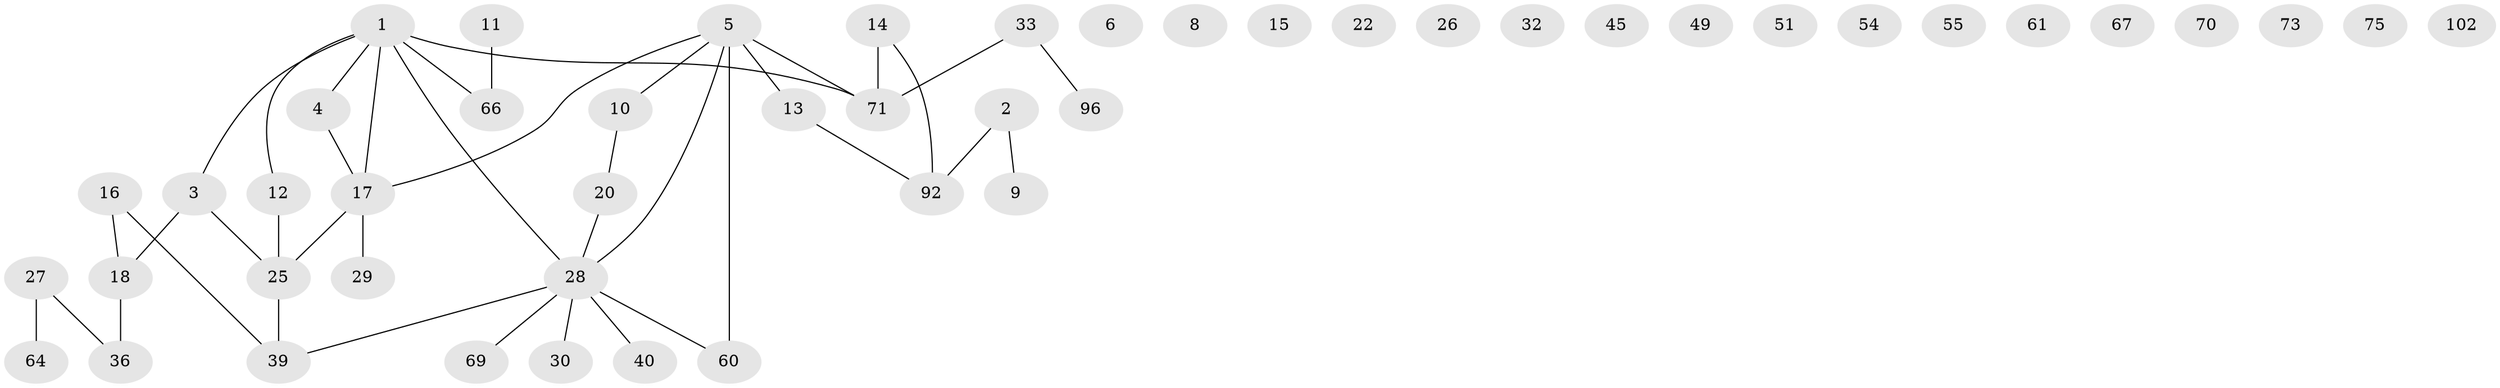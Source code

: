 // original degree distribution, {4: 0.10679611650485436, 2: 0.30097087378640774, 1: 0.27184466019417475, 3: 0.1553398058252427, 0: 0.14563106796116504, 5: 0.009708737864077669, 7: 0.009708737864077669}
// Generated by graph-tools (version 1.1) at 2025/16/03/04/25 18:16:35]
// undirected, 48 vertices, 40 edges
graph export_dot {
graph [start="1"]
  node [color=gray90,style=filled];
  1 [super="+21+19"];
  2 [super="+23"];
  3 [super="+65"];
  4 [super="+62"];
  5 [super="+78+42"];
  6 [super="+7"];
  8;
  9 [super="+84"];
  10 [super="+63"];
  11 [super="+24"];
  12;
  13;
  14 [super="+41+72"];
  15;
  16 [super="+86+79+48"];
  17 [super="+94+46"];
  18 [super="+35"];
  20;
  22;
  25 [super="+50"];
  26;
  27 [super="+31"];
  28 [super="+34+57"];
  29 [super="+47"];
  30;
  32;
  33 [super="+37"];
  36 [super="+68"];
  39 [super="+43"];
  40;
  45;
  49;
  51;
  54;
  55;
  60 [super="+83"];
  61;
  64;
  66 [super="+88+103"];
  67 [super="+101"];
  69 [super="+77"];
  70;
  71 [super="+91"];
  73;
  75;
  92 [super="+98"];
  96;
  102;
  1 -- 66;
  1 -- 4;
  1 -- 17;
  1 -- 28;
  1 -- 12;
  1 -- 71;
  1 -- 3;
  2 -- 92;
  2 -- 9;
  3 -- 18;
  3 -- 25;
  4 -- 17;
  5 -- 17;
  5 -- 28;
  5 -- 13;
  5 -- 60;
  5 -- 10;
  5 -- 71 [weight=2];
  10 -- 20;
  11 -- 66;
  12 -- 25;
  13 -- 92;
  14 -- 71 [weight=2];
  14 -- 92;
  16 -- 39;
  16 -- 18;
  17 -- 29;
  17 -- 25;
  18 -- 36;
  20 -- 28;
  25 -- 39;
  27 -- 64;
  27 -- 36;
  28 -- 69;
  28 -- 39;
  28 -- 60;
  28 -- 40;
  28 -- 30;
  33 -- 96;
  33 -- 71;
}

